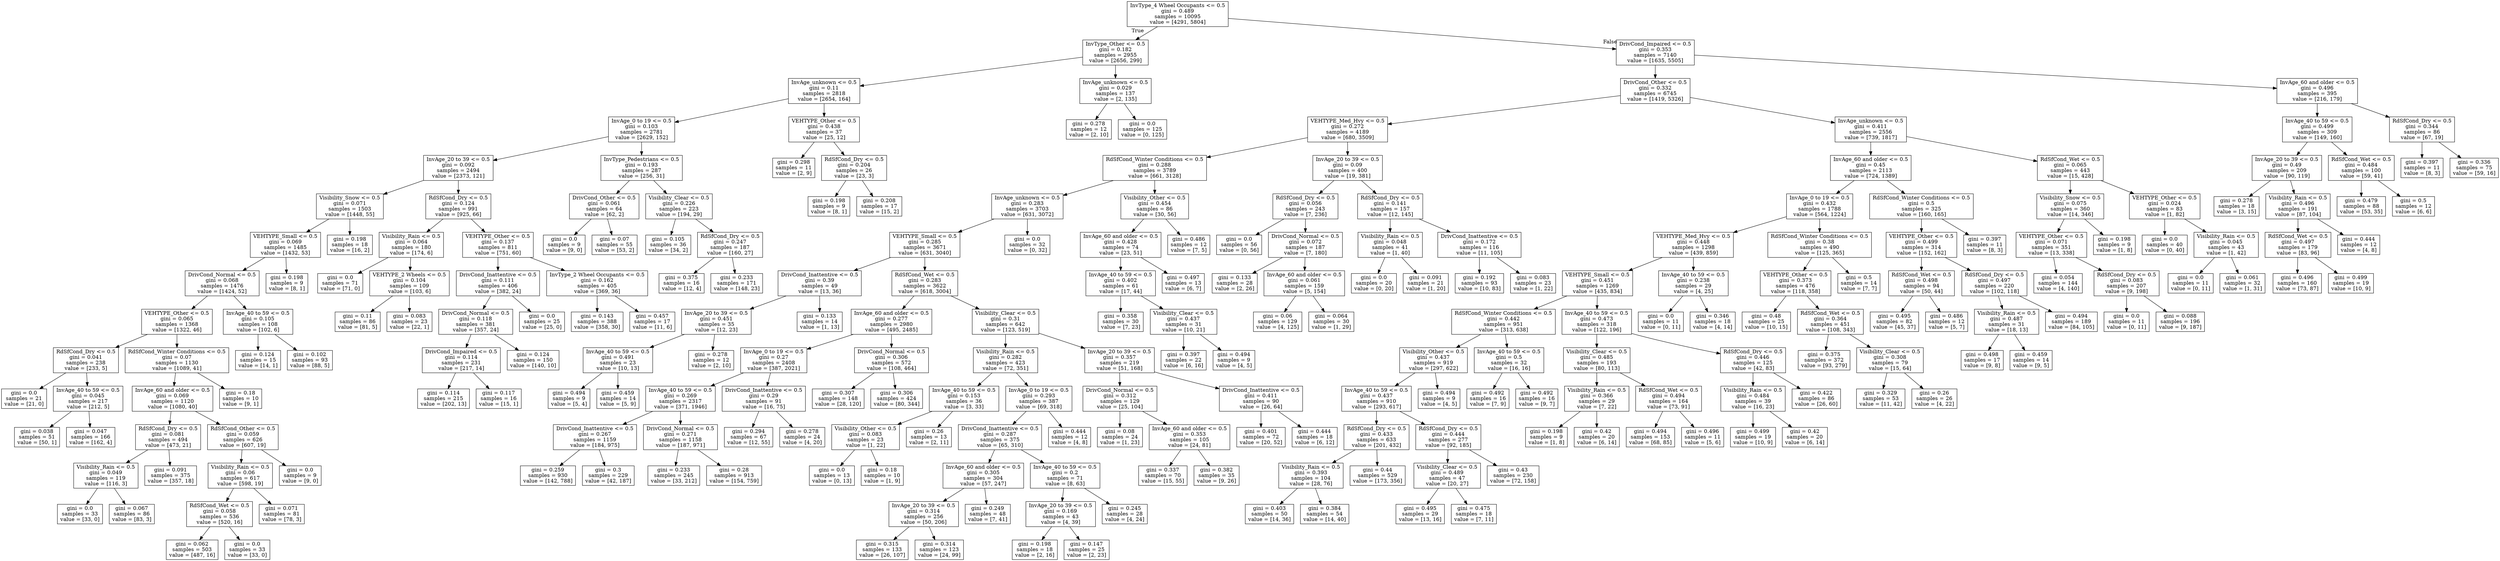 digraph Tree {
node [shape=box] ;
0 [label="InvType_4 Wheel Occupants <= 0.5\ngini = 0.489\nsamples = 10095\nvalue = [4291, 5804]"] ;
1 [label="InvType_Other <= 0.5\ngini = 0.182\nsamples = 2955\nvalue = [2656, 299]"] ;
0 -> 1 [labeldistance=2.5, labelangle=45, headlabel="True"] ;
2 [label="InvAge_unknown <= 0.5\ngini = 0.11\nsamples = 2818\nvalue = [2654, 164]"] ;
1 -> 2 ;
3 [label="InvAge_0 to 19 <= 0.5\ngini = 0.103\nsamples = 2781\nvalue = [2629, 152]"] ;
2 -> 3 ;
4 [label="InvAge_20 to 39 <= 0.5\ngini = 0.092\nsamples = 2494\nvalue = [2373, 121]"] ;
3 -> 4 ;
5 [label="Visibility_Snow <= 0.5\ngini = 0.071\nsamples = 1503\nvalue = [1448, 55]"] ;
4 -> 5 ;
6 [label="VEHTYPE_Small <= 0.5\ngini = 0.069\nsamples = 1485\nvalue = [1432, 53]"] ;
5 -> 6 ;
7 [label="DrivCond_Normal <= 0.5\ngini = 0.068\nsamples = 1476\nvalue = [1424, 52]"] ;
6 -> 7 ;
8 [label="VEHTYPE_Other <= 0.5\ngini = 0.065\nsamples = 1368\nvalue = [1322, 46]"] ;
7 -> 8 ;
9 [label="RdSfCond_Dry <= 0.5\ngini = 0.041\nsamples = 238\nvalue = [233, 5]"] ;
8 -> 9 ;
10 [label="gini = 0.0\nsamples = 21\nvalue = [21, 0]"] ;
9 -> 10 ;
11 [label="InvAge_40 to 59 <= 0.5\ngini = 0.045\nsamples = 217\nvalue = [212, 5]"] ;
9 -> 11 ;
12 [label="gini = 0.038\nsamples = 51\nvalue = [50, 1]"] ;
11 -> 12 ;
13 [label="gini = 0.047\nsamples = 166\nvalue = [162, 4]"] ;
11 -> 13 ;
14 [label="RdSfCond_Winter Conditions <= 0.5\ngini = 0.07\nsamples = 1130\nvalue = [1089, 41]"] ;
8 -> 14 ;
15 [label="InvAge_60 and older <= 0.5\ngini = 0.069\nsamples = 1120\nvalue = [1080, 40]"] ;
14 -> 15 ;
16 [label="RdSfCond_Dry <= 0.5\ngini = 0.081\nsamples = 494\nvalue = [473, 21]"] ;
15 -> 16 ;
17 [label="Visibility_Rain <= 0.5\ngini = 0.049\nsamples = 119\nvalue = [116, 3]"] ;
16 -> 17 ;
18 [label="gini = 0.0\nsamples = 33\nvalue = [33, 0]"] ;
17 -> 18 ;
19 [label="gini = 0.067\nsamples = 86\nvalue = [83, 3]"] ;
17 -> 19 ;
20 [label="gini = 0.091\nsamples = 375\nvalue = [357, 18]"] ;
16 -> 20 ;
21 [label="RdSfCond_Other <= 0.5\ngini = 0.059\nsamples = 626\nvalue = [607, 19]"] ;
15 -> 21 ;
22 [label="Visibility_Rain <= 0.5\ngini = 0.06\nsamples = 617\nvalue = [598, 19]"] ;
21 -> 22 ;
23 [label="RdSfCond_Wet <= 0.5\ngini = 0.058\nsamples = 536\nvalue = [520, 16]"] ;
22 -> 23 ;
24 [label="gini = 0.062\nsamples = 503\nvalue = [487, 16]"] ;
23 -> 24 ;
25 [label="gini = 0.0\nsamples = 33\nvalue = [33, 0]"] ;
23 -> 25 ;
26 [label="gini = 0.071\nsamples = 81\nvalue = [78, 3]"] ;
22 -> 26 ;
27 [label="gini = 0.0\nsamples = 9\nvalue = [9, 0]"] ;
21 -> 27 ;
28 [label="gini = 0.18\nsamples = 10\nvalue = [9, 1]"] ;
14 -> 28 ;
29 [label="InvAge_40 to 59 <= 0.5\ngini = 0.105\nsamples = 108\nvalue = [102, 6]"] ;
7 -> 29 ;
30 [label="gini = 0.124\nsamples = 15\nvalue = [14, 1]"] ;
29 -> 30 ;
31 [label="gini = 0.102\nsamples = 93\nvalue = [88, 5]"] ;
29 -> 31 ;
32 [label="gini = 0.198\nsamples = 9\nvalue = [8, 1]"] ;
6 -> 32 ;
33 [label="gini = 0.198\nsamples = 18\nvalue = [16, 2]"] ;
5 -> 33 ;
34 [label="RdSfCond_Dry <= 0.5\ngini = 0.124\nsamples = 991\nvalue = [925, 66]"] ;
4 -> 34 ;
35 [label="Visibility_Rain <= 0.5\ngini = 0.064\nsamples = 180\nvalue = [174, 6]"] ;
34 -> 35 ;
36 [label="gini = 0.0\nsamples = 71\nvalue = [71, 0]"] ;
35 -> 36 ;
37 [label="VEHTYPE_2 Wheels <= 0.5\ngini = 0.104\nsamples = 109\nvalue = [103, 6]"] ;
35 -> 37 ;
38 [label="gini = 0.11\nsamples = 86\nvalue = [81, 5]"] ;
37 -> 38 ;
39 [label="gini = 0.083\nsamples = 23\nvalue = [22, 1]"] ;
37 -> 39 ;
40 [label="VEHTYPE_Other <= 0.5\ngini = 0.137\nsamples = 811\nvalue = [751, 60]"] ;
34 -> 40 ;
41 [label="DrivCond_Inattentive <= 0.5\ngini = 0.111\nsamples = 406\nvalue = [382, 24]"] ;
40 -> 41 ;
42 [label="DrivCond_Normal <= 0.5\ngini = 0.118\nsamples = 381\nvalue = [357, 24]"] ;
41 -> 42 ;
43 [label="DrivCond_Impaired <= 0.5\ngini = 0.114\nsamples = 231\nvalue = [217, 14]"] ;
42 -> 43 ;
44 [label="gini = 0.114\nsamples = 215\nvalue = [202, 13]"] ;
43 -> 44 ;
45 [label="gini = 0.117\nsamples = 16\nvalue = [15, 1]"] ;
43 -> 45 ;
46 [label="gini = 0.124\nsamples = 150\nvalue = [140, 10]"] ;
42 -> 46 ;
47 [label="gini = 0.0\nsamples = 25\nvalue = [25, 0]"] ;
41 -> 47 ;
48 [label="InvType_2 Wheel Occupants <= 0.5\ngini = 0.162\nsamples = 405\nvalue = [369, 36]"] ;
40 -> 48 ;
49 [label="gini = 0.143\nsamples = 388\nvalue = [358, 30]"] ;
48 -> 49 ;
50 [label="gini = 0.457\nsamples = 17\nvalue = [11, 6]"] ;
48 -> 50 ;
51 [label="InvType_Pedestrians <= 0.5\ngini = 0.193\nsamples = 287\nvalue = [256, 31]"] ;
3 -> 51 ;
52 [label="DrivCond_Other <= 0.5\ngini = 0.061\nsamples = 64\nvalue = [62, 2]"] ;
51 -> 52 ;
53 [label="gini = 0.0\nsamples = 9\nvalue = [9, 0]"] ;
52 -> 53 ;
54 [label="gini = 0.07\nsamples = 55\nvalue = [53, 2]"] ;
52 -> 54 ;
55 [label="Visibility_Clear <= 0.5\ngini = 0.226\nsamples = 223\nvalue = [194, 29]"] ;
51 -> 55 ;
56 [label="gini = 0.105\nsamples = 36\nvalue = [34, 2]"] ;
55 -> 56 ;
57 [label="RdSfCond_Dry <= 0.5\ngini = 0.247\nsamples = 187\nvalue = [160, 27]"] ;
55 -> 57 ;
58 [label="gini = 0.375\nsamples = 16\nvalue = [12, 4]"] ;
57 -> 58 ;
59 [label="gini = 0.233\nsamples = 171\nvalue = [148, 23]"] ;
57 -> 59 ;
60 [label="VEHTYPE_Other <= 0.5\ngini = 0.438\nsamples = 37\nvalue = [25, 12]"] ;
2 -> 60 ;
61 [label="gini = 0.298\nsamples = 11\nvalue = [2, 9]"] ;
60 -> 61 ;
62 [label="RdSfCond_Dry <= 0.5\ngini = 0.204\nsamples = 26\nvalue = [23, 3]"] ;
60 -> 62 ;
63 [label="gini = 0.198\nsamples = 9\nvalue = [8, 1]"] ;
62 -> 63 ;
64 [label="gini = 0.208\nsamples = 17\nvalue = [15, 2]"] ;
62 -> 64 ;
65 [label="InvAge_unknown <= 0.5\ngini = 0.029\nsamples = 137\nvalue = [2, 135]"] ;
1 -> 65 ;
66 [label="gini = 0.278\nsamples = 12\nvalue = [2, 10]"] ;
65 -> 66 ;
67 [label="gini = 0.0\nsamples = 125\nvalue = [0, 125]"] ;
65 -> 67 ;
68 [label="DrivCond_Impaired <= 0.5\ngini = 0.353\nsamples = 7140\nvalue = [1635, 5505]"] ;
0 -> 68 [labeldistance=2.5, labelangle=-45, headlabel="False"] ;
69 [label="DrivCond_Other <= 0.5\ngini = 0.332\nsamples = 6745\nvalue = [1419, 5326]"] ;
68 -> 69 ;
70 [label="VEHTYPE_Med_Hvy <= 0.5\ngini = 0.272\nsamples = 4189\nvalue = [680, 3509]"] ;
69 -> 70 ;
71 [label="RdSfCond_Winter Conditions <= 0.5\ngini = 0.288\nsamples = 3789\nvalue = [661, 3128]"] ;
70 -> 71 ;
72 [label="InvAge_unknown <= 0.5\ngini = 0.283\nsamples = 3703\nvalue = [631, 3072]"] ;
71 -> 72 ;
73 [label="VEHTYPE_Small <= 0.5\ngini = 0.285\nsamples = 3671\nvalue = [631, 3040]"] ;
72 -> 73 ;
74 [label="DrivCond_Inattentive <= 0.5\ngini = 0.39\nsamples = 49\nvalue = [13, 36]"] ;
73 -> 74 ;
75 [label="InvAge_20 to 39 <= 0.5\ngini = 0.451\nsamples = 35\nvalue = [12, 23]"] ;
74 -> 75 ;
76 [label="InvAge_40 to 59 <= 0.5\ngini = 0.491\nsamples = 23\nvalue = [10, 13]"] ;
75 -> 76 ;
77 [label="gini = 0.494\nsamples = 9\nvalue = [5, 4]"] ;
76 -> 77 ;
78 [label="gini = 0.459\nsamples = 14\nvalue = [5, 9]"] ;
76 -> 78 ;
79 [label="gini = 0.278\nsamples = 12\nvalue = [2, 10]"] ;
75 -> 79 ;
80 [label="gini = 0.133\nsamples = 14\nvalue = [1, 13]"] ;
74 -> 80 ;
81 [label="RdSfCond_Wet <= 0.5\ngini = 0.283\nsamples = 3622\nvalue = [618, 3004]"] ;
73 -> 81 ;
82 [label="InvAge_60 and older <= 0.5\ngini = 0.277\nsamples = 2980\nvalue = [495, 2485]"] ;
81 -> 82 ;
83 [label="InvAge_0 to 19 <= 0.5\ngini = 0.27\nsamples = 2408\nvalue = [387, 2021]"] ;
82 -> 83 ;
84 [label="InvAge_40 to 59 <= 0.5\ngini = 0.269\nsamples = 2317\nvalue = [371, 1946]"] ;
83 -> 84 ;
85 [label="DrivCond_Inattentive <= 0.5\ngini = 0.267\nsamples = 1159\nvalue = [184, 975]"] ;
84 -> 85 ;
86 [label="gini = 0.259\nsamples = 930\nvalue = [142, 788]"] ;
85 -> 86 ;
87 [label="gini = 0.3\nsamples = 229\nvalue = [42, 187]"] ;
85 -> 87 ;
88 [label="DrivCond_Normal <= 0.5\ngini = 0.271\nsamples = 1158\nvalue = [187, 971]"] ;
84 -> 88 ;
89 [label="gini = 0.233\nsamples = 245\nvalue = [33, 212]"] ;
88 -> 89 ;
90 [label="gini = 0.28\nsamples = 913\nvalue = [154, 759]"] ;
88 -> 90 ;
91 [label="DrivCond_Inattentive <= 0.5\ngini = 0.29\nsamples = 91\nvalue = [16, 75]"] ;
83 -> 91 ;
92 [label="gini = 0.294\nsamples = 67\nvalue = [12, 55]"] ;
91 -> 92 ;
93 [label="gini = 0.278\nsamples = 24\nvalue = [4, 20]"] ;
91 -> 93 ;
94 [label="DrivCond_Normal <= 0.5\ngini = 0.306\nsamples = 572\nvalue = [108, 464]"] ;
82 -> 94 ;
95 [label="gini = 0.307\nsamples = 148\nvalue = [28, 120]"] ;
94 -> 95 ;
96 [label="gini = 0.306\nsamples = 424\nvalue = [80, 344]"] ;
94 -> 96 ;
97 [label="Visibility_Clear <= 0.5\ngini = 0.31\nsamples = 642\nvalue = [123, 519]"] ;
81 -> 97 ;
98 [label="Visibility_Rain <= 0.5\ngini = 0.282\nsamples = 423\nvalue = [72, 351]"] ;
97 -> 98 ;
99 [label="InvAge_40 to 59 <= 0.5\ngini = 0.153\nsamples = 36\nvalue = [3, 33]"] ;
98 -> 99 ;
100 [label="Visibility_Other <= 0.5\ngini = 0.083\nsamples = 23\nvalue = [1, 22]"] ;
99 -> 100 ;
101 [label="gini = 0.0\nsamples = 13\nvalue = [0, 13]"] ;
100 -> 101 ;
102 [label="gini = 0.18\nsamples = 10\nvalue = [1, 9]"] ;
100 -> 102 ;
103 [label="gini = 0.26\nsamples = 13\nvalue = [2, 11]"] ;
99 -> 103 ;
104 [label="InvAge_0 to 19 <= 0.5\ngini = 0.293\nsamples = 387\nvalue = [69, 318]"] ;
98 -> 104 ;
105 [label="DrivCond_Inattentive <= 0.5\ngini = 0.287\nsamples = 375\nvalue = [65, 310]"] ;
104 -> 105 ;
106 [label="InvAge_60 and older <= 0.5\ngini = 0.305\nsamples = 304\nvalue = [57, 247]"] ;
105 -> 106 ;
107 [label="InvAge_20 to 39 <= 0.5\ngini = 0.314\nsamples = 256\nvalue = [50, 206]"] ;
106 -> 107 ;
108 [label="gini = 0.315\nsamples = 133\nvalue = [26, 107]"] ;
107 -> 108 ;
109 [label="gini = 0.314\nsamples = 123\nvalue = [24, 99]"] ;
107 -> 109 ;
110 [label="gini = 0.249\nsamples = 48\nvalue = [7, 41]"] ;
106 -> 110 ;
111 [label="InvAge_40 to 59 <= 0.5\ngini = 0.2\nsamples = 71\nvalue = [8, 63]"] ;
105 -> 111 ;
112 [label="InvAge_20 to 39 <= 0.5\ngini = 0.169\nsamples = 43\nvalue = [4, 39]"] ;
111 -> 112 ;
113 [label="gini = 0.198\nsamples = 18\nvalue = [2, 16]"] ;
112 -> 113 ;
114 [label="gini = 0.147\nsamples = 25\nvalue = [2, 23]"] ;
112 -> 114 ;
115 [label="gini = 0.245\nsamples = 28\nvalue = [4, 24]"] ;
111 -> 115 ;
116 [label="gini = 0.444\nsamples = 12\nvalue = [4, 8]"] ;
104 -> 116 ;
117 [label="InvAge_20 to 39 <= 0.5\ngini = 0.357\nsamples = 219\nvalue = [51, 168]"] ;
97 -> 117 ;
118 [label="DrivCond_Normal <= 0.5\ngini = 0.312\nsamples = 129\nvalue = [25, 104]"] ;
117 -> 118 ;
119 [label="gini = 0.08\nsamples = 24\nvalue = [1, 23]"] ;
118 -> 119 ;
120 [label="InvAge_60 and older <= 0.5\ngini = 0.353\nsamples = 105\nvalue = [24, 81]"] ;
118 -> 120 ;
121 [label="gini = 0.337\nsamples = 70\nvalue = [15, 55]"] ;
120 -> 121 ;
122 [label="gini = 0.382\nsamples = 35\nvalue = [9, 26]"] ;
120 -> 122 ;
123 [label="DrivCond_Inattentive <= 0.5\ngini = 0.411\nsamples = 90\nvalue = [26, 64]"] ;
117 -> 123 ;
124 [label="gini = 0.401\nsamples = 72\nvalue = [20, 52]"] ;
123 -> 124 ;
125 [label="gini = 0.444\nsamples = 18\nvalue = [6, 12]"] ;
123 -> 125 ;
126 [label="gini = 0.0\nsamples = 32\nvalue = [0, 32]"] ;
72 -> 126 ;
127 [label="Visibility_Other <= 0.5\ngini = 0.454\nsamples = 86\nvalue = [30, 56]"] ;
71 -> 127 ;
128 [label="InvAge_60 and older <= 0.5\ngini = 0.428\nsamples = 74\nvalue = [23, 51]"] ;
127 -> 128 ;
129 [label="InvAge_40 to 59 <= 0.5\ngini = 0.402\nsamples = 61\nvalue = [17, 44]"] ;
128 -> 129 ;
130 [label="gini = 0.358\nsamples = 30\nvalue = [7, 23]"] ;
129 -> 130 ;
131 [label="Visibility_Clear <= 0.5\ngini = 0.437\nsamples = 31\nvalue = [10, 21]"] ;
129 -> 131 ;
132 [label="gini = 0.397\nsamples = 22\nvalue = [6, 16]"] ;
131 -> 132 ;
133 [label="gini = 0.494\nsamples = 9\nvalue = [4, 5]"] ;
131 -> 133 ;
134 [label="gini = 0.497\nsamples = 13\nvalue = [6, 7]"] ;
128 -> 134 ;
135 [label="gini = 0.486\nsamples = 12\nvalue = [7, 5]"] ;
127 -> 135 ;
136 [label="InvAge_20 to 39 <= 0.5\ngini = 0.09\nsamples = 400\nvalue = [19, 381]"] ;
70 -> 136 ;
137 [label="RdSfCond_Dry <= 0.5\ngini = 0.056\nsamples = 243\nvalue = [7, 236]"] ;
136 -> 137 ;
138 [label="gini = 0.0\nsamples = 56\nvalue = [0, 56]"] ;
137 -> 138 ;
139 [label="DrivCond_Normal <= 0.5\ngini = 0.072\nsamples = 187\nvalue = [7, 180]"] ;
137 -> 139 ;
140 [label="gini = 0.133\nsamples = 28\nvalue = [2, 26]"] ;
139 -> 140 ;
141 [label="InvAge_60 and older <= 0.5\ngini = 0.061\nsamples = 159\nvalue = [5, 154]"] ;
139 -> 141 ;
142 [label="gini = 0.06\nsamples = 129\nvalue = [4, 125]"] ;
141 -> 142 ;
143 [label="gini = 0.064\nsamples = 30\nvalue = [1, 29]"] ;
141 -> 143 ;
144 [label="RdSfCond_Dry <= 0.5\ngini = 0.141\nsamples = 157\nvalue = [12, 145]"] ;
136 -> 144 ;
145 [label="Visibility_Rain <= 0.5\ngini = 0.048\nsamples = 41\nvalue = [1, 40]"] ;
144 -> 145 ;
146 [label="gini = 0.0\nsamples = 20\nvalue = [0, 20]"] ;
145 -> 146 ;
147 [label="gini = 0.091\nsamples = 21\nvalue = [1, 20]"] ;
145 -> 147 ;
148 [label="DrivCond_Inattentive <= 0.5\ngini = 0.172\nsamples = 116\nvalue = [11, 105]"] ;
144 -> 148 ;
149 [label="gini = 0.192\nsamples = 93\nvalue = [10, 83]"] ;
148 -> 149 ;
150 [label="gini = 0.083\nsamples = 23\nvalue = [1, 22]"] ;
148 -> 150 ;
151 [label="InvAge_unknown <= 0.5\ngini = 0.411\nsamples = 2556\nvalue = [739, 1817]"] ;
69 -> 151 ;
152 [label="InvAge_60 and older <= 0.5\ngini = 0.45\nsamples = 2113\nvalue = [724, 1389]"] ;
151 -> 152 ;
153 [label="InvAge_0 to 19 <= 0.5\ngini = 0.432\nsamples = 1788\nvalue = [564, 1224]"] ;
152 -> 153 ;
154 [label="VEHTYPE_Med_Hvy <= 0.5\ngini = 0.448\nsamples = 1298\nvalue = [439, 859]"] ;
153 -> 154 ;
155 [label="VEHTYPE_Small <= 0.5\ngini = 0.451\nsamples = 1269\nvalue = [435, 834]"] ;
154 -> 155 ;
156 [label="RdSfCond_Winter Conditions <= 0.5\ngini = 0.442\nsamples = 951\nvalue = [313, 638]"] ;
155 -> 156 ;
157 [label="Visibility_Other <= 0.5\ngini = 0.437\nsamples = 919\nvalue = [297, 622]"] ;
156 -> 157 ;
158 [label="InvAge_40 to 59 <= 0.5\ngini = 0.437\nsamples = 910\nvalue = [293, 617]"] ;
157 -> 158 ;
159 [label="RdSfCond_Dry <= 0.5\ngini = 0.433\nsamples = 633\nvalue = [201, 432]"] ;
158 -> 159 ;
160 [label="Visibility_Rain <= 0.5\ngini = 0.393\nsamples = 104\nvalue = [28, 76]"] ;
159 -> 160 ;
161 [label="gini = 0.403\nsamples = 50\nvalue = [14, 36]"] ;
160 -> 161 ;
162 [label="gini = 0.384\nsamples = 54\nvalue = [14, 40]"] ;
160 -> 162 ;
163 [label="gini = 0.44\nsamples = 529\nvalue = [173, 356]"] ;
159 -> 163 ;
164 [label="RdSfCond_Dry <= 0.5\ngini = 0.444\nsamples = 277\nvalue = [92, 185]"] ;
158 -> 164 ;
165 [label="Visibility_Clear <= 0.5\ngini = 0.489\nsamples = 47\nvalue = [20, 27]"] ;
164 -> 165 ;
166 [label="gini = 0.495\nsamples = 29\nvalue = [13, 16]"] ;
165 -> 166 ;
167 [label="gini = 0.475\nsamples = 18\nvalue = [7, 11]"] ;
165 -> 167 ;
168 [label="gini = 0.43\nsamples = 230\nvalue = [72, 158]"] ;
164 -> 168 ;
169 [label="gini = 0.494\nsamples = 9\nvalue = [4, 5]"] ;
157 -> 169 ;
170 [label="InvAge_40 to 59 <= 0.5\ngini = 0.5\nsamples = 32\nvalue = [16, 16]"] ;
156 -> 170 ;
171 [label="gini = 0.492\nsamples = 16\nvalue = [7, 9]"] ;
170 -> 171 ;
172 [label="gini = 0.492\nsamples = 16\nvalue = [9, 7]"] ;
170 -> 172 ;
173 [label="InvAge_40 to 59 <= 0.5\ngini = 0.473\nsamples = 318\nvalue = [122, 196]"] ;
155 -> 173 ;
174 [label="Visibility_Clear <= 0.5\ngini = 0.485\nsamples = 193\nvalue = [80, 113]"] ;
173 -> 174 ;
175 [label="Visibility_Rain <= 0.5\ngini = 0.366\nsamples = 29\nvalue = [7, 22]"] ;
174 -> 175 ;
176 [label="gini = 0.198\nsamples = 9\nvalue = [1, 8]"] ;
175 -> 176 ;
177 [label="gini = 0.42\nsamples = 20\nvalue = [6, 14]"] ;
175 -> 177 ;
178 [label="RdSfCond_Wet <= 0.5\ngini = 0.494\nsamples = 164\nvalue = [73, 91]"] ;
174 -> 178 ;
179 [label="gini = 0.494\nsamples = 153\nvalue = [68, 85]"] ;
178 -> 179 ;
180 [label="gini = 0.496\nsamples = 11\nvalue = [5, 6]"] ;
178 -> 180 ;
181 [label="RdSfCond_Dry <= 0.5\ngini = 0.446\nsamples = 125\nvalue = [42, 83]"] ;
173 -> 181 ;
182 [label="Visibility_Rain <= 0.5\ngini = 0.484\nsamples = 39\nvalue = [16, 23]"] ;
181 -> 182 ;
183 [label="gini = 0.499\nsamples = 19\nvalue = [10, 9]"] ;
182 -> 183 ;
184 [label="gini = 0.42\nsamples = 20\nvalue = [6, 14]"] ;
182 -> 184 ;
185 [label="gini = 0.422\nsamples = 86\nvalue = [26, 60]"] ;
181 -> 185 ;
186 [label="InvAge_40 to 59 <= 0.5\ngini = 0.238\nsamples = 29\nvalue = [4, 25]"] ;
154 -> 186 ;
187 [label="gini = 0.0\nsamples = 11\nvalue = [0, 11]"] ;
186 -> 187 ;
188 [label="gini = 0.346\nsamples = 18\nvalue = [4, 14]"] ;
186 -> 188 ;
189 [label="RdSfCond_Winter Conditions <= 0.5\ngini = 0.38\nsamples = 490\nvalue = [125, 365]"] ;
153 -> 189 ;
190 [label="VEHTYPE_Other <= 0.5\ngini = 0.373\nsamples = 476\nvalue = [118, 358]"] ;
189 -> 190 ;
191 [label="gini = 0.48\nsamples = 25\nvalue = [10, 15]"] ;
190 -> 191 ;
192 [label="RdSfCond_Wet <= 0.5\ngini = 0.364\nsamples = 451\nvalue = [108, 343]"] ;
190 -> 192 ;
193 [label="gini = 0.375\nsamples = 372\nvalue = [93, 279]"] ;
192 -> 193 ;
194 [label="Visibility_Clear <= 0.5\ngini = 0.308\nsamples = 79\nvalue = [15, 64]"] ;
192 -> 194 ;
195 [label="gini = 0.329\nsamples = 53\nvalue = [11, 42]"] ;
194 -> 195 ;
196 [label="gini = 0.26\nsamples = 26\nvalue = [4, 22]"] ;
194 -> 196 ;
197 [label="gini = 0.5\nsamples = 14\nvalue = [7, 7]"] ;
189 -> 197 ;
198 [label="RdSfCond_Winter Conditions <= 0.5\ngini = 0.5\nsamples = 325\nvalue = [160, 165]"] ;
152 -> 198 ;
199 [label="VEHTYPE_Other <= 0.5\ngini = 0.499\nsamples = 314\nvalue = [152, 162]"] ;
198 -> 199 ;
200 [label="RdSfCond_Wet <= 0.5\ngini = 0.498\nsamples = 94\nvalue = [50, 44]"] ;
199 -> 200 ;
201 [label="gini = 0.495\nsamples = 82\nvalue = [45, 37]"] ;
200 -> 201 ;
202 [label="gini = 0.486\nsamples = 12\nvalue = [5, 7]"] ;
200 -> 202 ;
203 [label="RdSfCond_Dry <= 0.5\ngini = 0.497\nsamples = 220\nvalue = [102, 118]"] ;
199 -> 203 ;
204 [label="Visibility_Rain <= 0.5\ngini = 0.487\nsamples = 31\nvalue = [18, 13]"] ;
203 -> 204 ;
205 [label="gini = 0.498\nsamples = 17\nvalue = [9, 8]"] ;
204 -> 205 ;
206 [label="gini = 0.459\nsamples = 14\nvalue = [9, 5]"] ;
204 -> 206 ;
207 [label="gini = 0.494\nsamples = 189\nvalue = [84, 105]"] ;
203 -> 207 ;
208 [label="gini = 0.397\nsamples = 11\nvalue = [8, 3]"] ;
198 -> 208 ;
209 [label="RdSfCond_Wet <= 0.5\ngini = 0.065\nsamples = 443\nvalue = [15, 428]"] ;
151 -> 209 ;
210 [label="Visibility_Snow <= 0.5\ngini = 0.075\nsamples = 360\nvalue = [14, 346]"] ;
209 -> 210 ;
211 [label="VEHTYPE_Other <= 0.5\ngini = 0.071\nsamples = 351\nvalue = [13, 338]"] ;
210 -> 211 ;
212 [label="gini = 0.054\nsamples = 144\nvalue = [4, 140]"] ;
211 -> 212 ;
213 [label="RdSfCond_Dry <= 0.5\ngini = 0.083\nsamples = 207\nvalue = [9, 198]"] ;
211 -> 213 ;
214 [label="gini = 0.0\nsamples = 11\nvalue = [0, 11]"] ;
213 -> 214 ;
215 [label="gini = 0.088\nsamples = 196\nvalue = [9, 187]"] ;
213 -> 215 ;
216 [label="gini = 0.198\nsamples = 9\nvalue = [1, 8]"] ;
210 -> 216 ;
217 [label="VEHTYPE_Other <= 0.5\ngini = 0.024\nsamples = 83\nvalue = [1, 82]"] ;
209 -> 217 ;
218 [label="gini = 0.0\nsamples = 40\nvalue = [0, 40]"] ;
217 -> 218 ;
219 [label="Visibility_Rain <= 0.5\ngini = 0.045\nsamples = 43\nvalue = [1, 42]"] ;
217 -> 219 ;
220 [label="gini = 0.0\nsamples = 11\nvalue = [0, 11]"] ;
219 -> 220 ;
221 [label="gini = 0.061\nsamples = 32\nvalue = [1, 31]"] ;
219 -> 221 ;
222 [label="InvAge_60 and older <= 0.5\ngini = 0.496\nsamples = 395\nvalue = [216, 179]"] ;
68 -> 222 ;
223 [label="InvAge_40 to 59 <= 0.5\ngini = 0.499\nsamples = 309\nvalue = [149, 160]"] ;
222 -> 223 ;
224 [label="InvAge_20 to 39 <= 0.5\ngini = 0.49\nsamples = 209\nvalue = [90, 119]"] ;
223 -> 224 ;
225 [label="gini = 0.278\nsamples = 18\nvalue = [3, 15]"] ;
224 -> 225 ;
226 [label="Visibility_Rain <= 0.5\ngini = 0.496\nsamples = 191\nvalue = [87, 104]"] ;
224 -> 226 ;
227 [label="RdSfCond_Wet <= 0.5\ngini = 0.497\nsamples = 179\nvalue = [83, 96]"] ;
226 -> 227 ;
228 [label="gini = 0.496\nsamples = 160\nvalue = [73, 87]"] ;
227 -> 228 ;
229 [label="gini = 0.499\nsamples = 19\nvalue = [10, 9]"] ;
227 -> 229 ;
230 [label="gini = 0.444\nsamples = 12\nvalue = [4, 8]"] ;
226 -> 230 ;
231 [label="RdSfCond_Wet <= 0.5\ngini = 0.484\nsamples = 100\nvalue = [59, 41]"] ;
223 -> 231 ;
232 [label="gini = 0.479\nsamples = 88\nvalue = [53, 35]"] ;
231 -> 232 ;
233 [label="gini = 0.5\nsamples = 12\nvalue = [6, 6]"] ;
231 -> 233 ;
234 [label="RdSfCond_Dry <= 0.5\ngini = 0.344\nsamples = 86\nvalue = [67, 19]"] ;
222 -> 234 ;
235 [label="gini = 0.397\nsamples = 11\nvalue = [8, 3]"] ;
234 -> 235 ;
236 [label="gini = 0.336\nsamples = 75\nvalue = [59, 16]"] ;
234 -> 236 ;
}